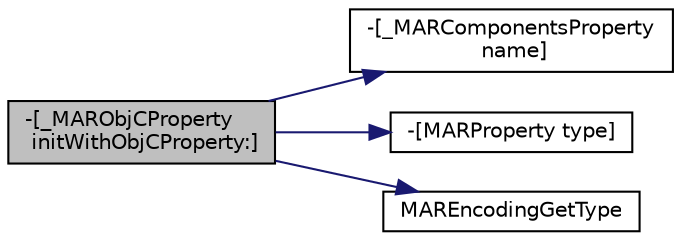 digraph "-[_MARObjCProperty initWithObjCProperty:]"
{
  edge [fontname="Helvetica",fontsize="10",labelfontname="Helvetica",labelfontsize="10"];
  node [fontname="Helvetica",fontsize="10",shape=record];
  rankdir="LR";
  Node7 [label="-[_MARObjCProperty\l initWithObjCProperty:]",height=0.2,width=0.4,color="black", fillcolor="grey75", style="filled", fontcolor="black"];
  Node7 -> Node8 [color="midnightblue",fontsize="10",style="solid",fontname="Helvetica"];
  Node8 [label="-[_MARComponentsProperty\l name]",height=0.2,width=0.4,color="black", fillcolor="white", style="filled",URL="$interface___m_a_r_components_property.html#a4825e59c276f417da313ea24d4d5d312"];
  Node7 -> Node9 [color="midnightblue",fontsize="10",style="solid",fontname="Helvetica"];
  Node9 [label="-[MARProperty type]",height=0.2,width=0.4,color="black", fillcolor="white", style="filled",URL="$interface_m_a_r_property.html#a577fc2e87b80221d05c18b6f41b92643"];
  Node7 -> Node10 [color="midnightblue",fontsize="10",style="solid",fontname="Helvetica"];
  Node10 [label="MAREncodingGetType",height=0.2,width=0.4,color="black", fillcolor="white", style="filled",URL="$_m_a_r_class_info_8h.html#a23a318f8bad6311dcaf6b82ecb1f86d1"];
}
